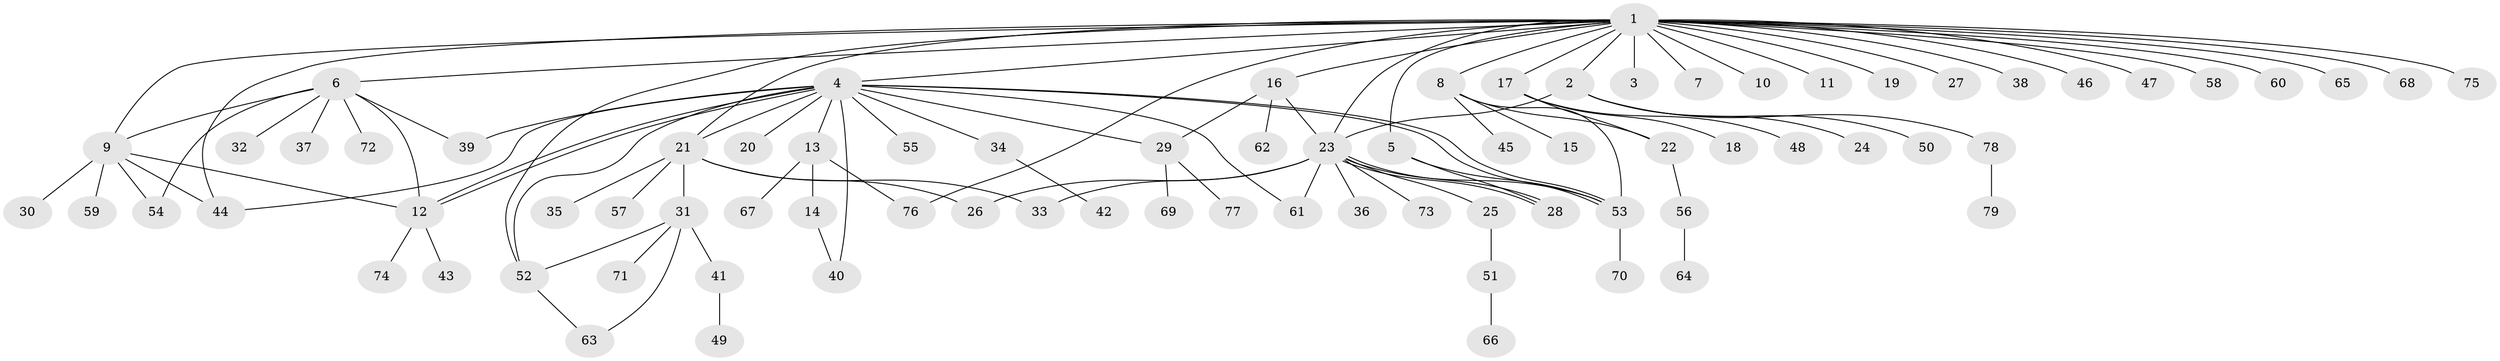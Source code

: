 // Generated by graph-tools (version 1.1) at 2025/14/03/09/25 04:14:26]
// undirected, 79 vertices, 105 edges
graph export_dot {
graph [start="1"]
  node [color=gray90,style=filled];
  1;
  2;
  3;
  4;
  5;
  6;
  7;
  8;
  9;
  10;
  11;
  12;
  13;
  14;
  15;
  16;
  17;
  18;
  19;
  20;
  21;
  22;
  23;
  24;
  25;
  26;
  27;
  28;
  29;
  30;
  31;
  32;
  33;
  34;
  35;
  36;
  37;
  38;
  39;
  40;
  41;
  42;
  43;
  44;
  45;
  46;
  47;
  48;
  49;
  50;
  51;
  52;
  53;
  54;
  55;
  56;
  57;
  58;
  59;
  60;
  61;
  62;
  63;
  64;
  65;
  66;
  67;
  68;
  69;
  70;
  71;
  72;
  73;
  74;
  75;
  76;
  77;
  78;
  79;
  1 -- 2;
  1 -- 3;
  1 -- 4;
  1 -- 5;
  1 -- 6;
  1 -- 7;
  1 -- 8;
  1 -- 9;
  1 -- 10;
  1 -- 11;
  1 -- 16;
  1 -- 17;
  1 -- 19;
  1 -- 21;
  1 -- 23;
  1 -- 27;
  1 -- 38;
  1 -- 44;
  1 -- 46;
  1 -- 47;
  1 -- 52;
  1 -- 58;
  1 -- 60;
  1 -- 65;
  1 -- 68;
  1 -- 75;
  1 -- 76;
  2 -- 23;
  2 -- 24;
  2 -- 50;
  2 -- 78;
  4 -- 12;
  4 -- 12;
  4 -- 13;
  4 -- 20;
  4 -- 21;
  4 -- 29;
  4 -- 34;
  4 -- 39;
  4 -- 40;
  4 -- 44;
  4 -- 52;
  4 -- 53;
  4 -- 53;
  4 -- 55;
  4 -- 61;
  5 -- 28;
  5 -- 53;
  6 -- 9;
  6 -- 12;
  6 -- 32;
  6 -- 37;
  6 -- 39;
  6 -- 54;
  6 -- 72;
  8 -- 15;
  8 -- 22;
  8 -- 45;
  8 -- 53;
  9 -- 12;
  9 -- 30;
  9 -- 44;
  9 -- 54;
  9 -- 59;
  12 -- 43;
  12 -- 74;
  13 -- 14;
  13 -- 67;
  13 -- 76;
  14 -- 40;
  16 -- 23;
  16 -- 29;
  16 -- 62;
  17 -- 18;
  17 -- 22;
  17 -- 48;
  21 -- 26;
  21 -- 31;
  21 -- 33;
  21 -- 35;
  21 -- 57;
  22 -- 56;
  23 -- 25;
  23 -- 26;
  23 -- 28;
  23 -- 28;
  23 -- 33;
  23 -- 36;
  23 -- 53;
  23 -- 61;
  23 -- 73;
  25 -- 51;
  29 -- 69;
  29 -- 77;
  31 -- 41;
  31 -- 52;
  31 -- 63;
  31 -- 71;
  34 -- 42;
  41 -- 49;
  51 -- 66;
  52 -- 63;
  53 -- 70;
  56 -- 64;
  78 -- 79;
}
